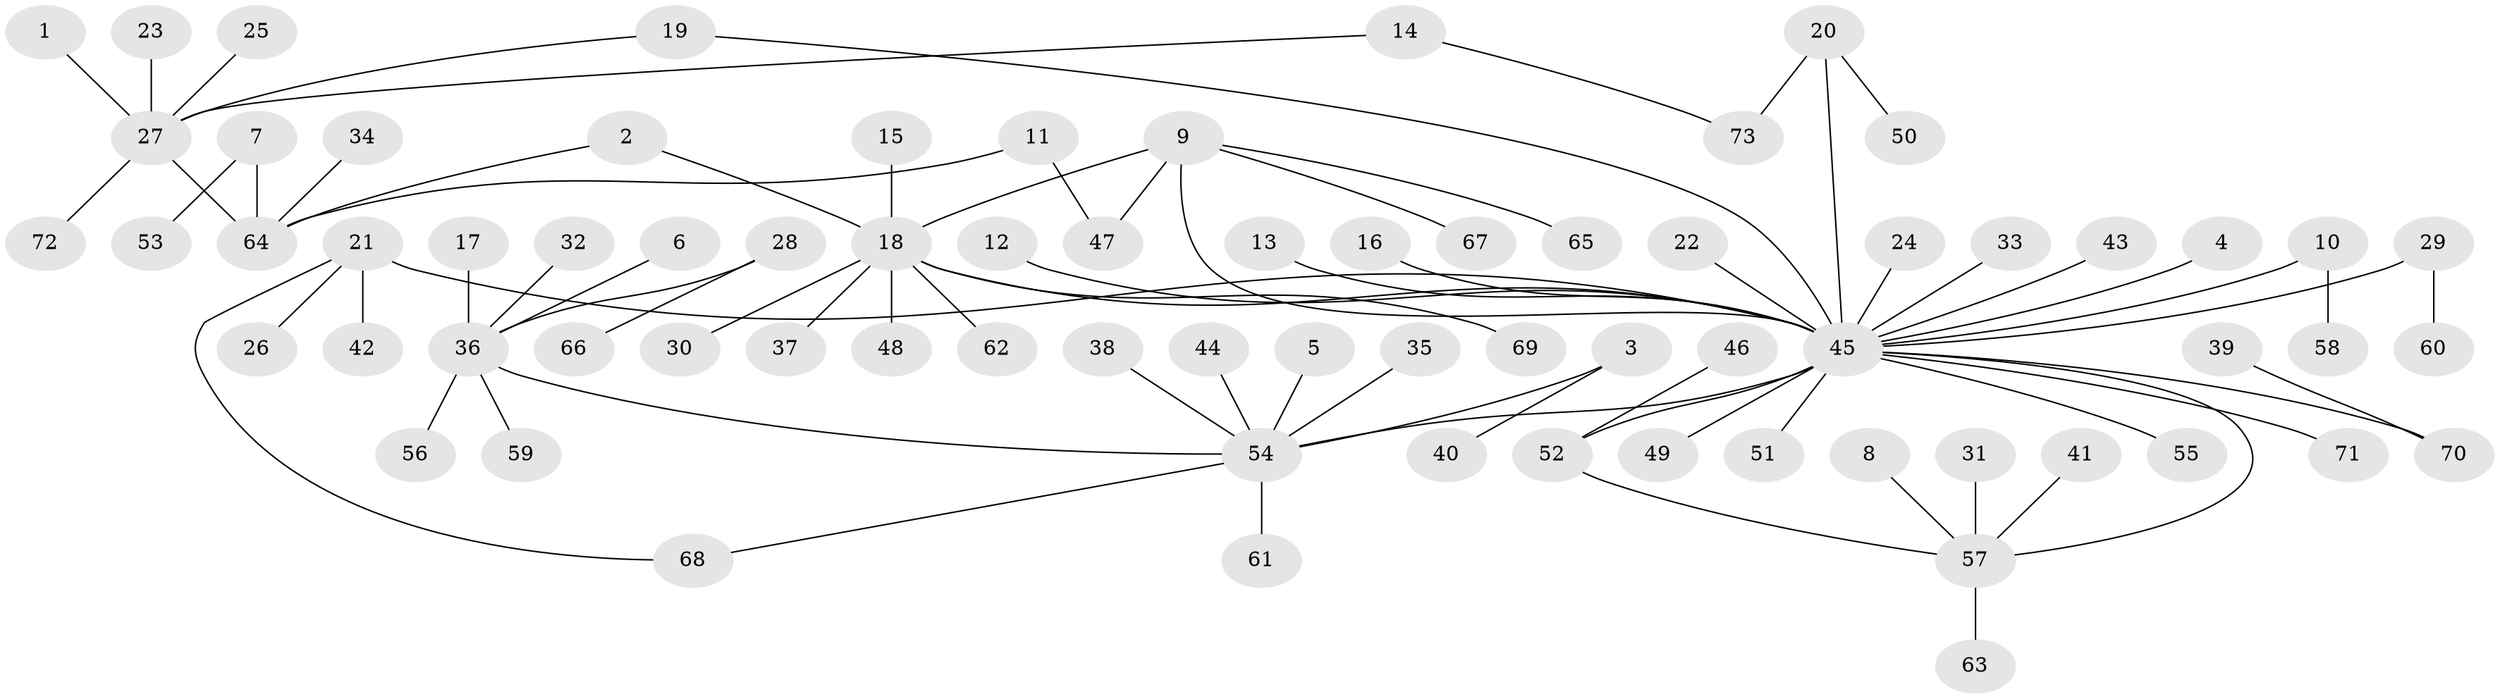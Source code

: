 // original degree distribution, {25: 0.008333333333333333, 3: 0.1, 8: 0.016666666666666666, 10: 0.016666666666666666, 7: 0.008333333333333333, 6: 0.016666666666666666, 2: 0.21666666666666667, 5: 0.016666666666666666, 1: 0.6}
// Generated by graph-tools (version 1.1) at 2025/36/03/04/25 23:36:42]
// undirected, 73 vertices, 78 edges
graph export_dot {
  node [color=gray90,style=filled];
  1;
  2;
  3;
  4;
  5;
  6;
  7;
  8;
  9;
  10;
  11;
  12;
  13;
  14;
  15;
  16;
  17;
  18;
  19;
  20;
  21;
  22;
  23;
  24;
  25;
  26;
  27;
  28;
  29;
  30;
  31;
  32;
  33;
  34;
  35;
  36;
  37;
  38;
  39;
  40;
  41;
  42;
  43;
  44;
  45;
  46;
  47;
  48;
  49;
  50;
  51;
  52;
  53;
  54;
  55;
  56;
  57;
  58;
  59;
  60;
  61;
  62;
  63;
  64;
  65;
  66;
  67;
  68;
  69;
  70;
  71;
  72;
  73;
  1 -- 27 [weight=1.0];
  2 -- 18 [weight=1.0];
  2 -- 64 [weight=1.0];
  3 -- 40 [weight=1.0];
  3 -- 54 [weight=1.0];
  4 -- 45 [weight=1.0];
  5 -- 54 [weight=1.0];
  6 -- 36 [weight=1.0];
  7 -- 53 [weight=1.0];
  7 -- 64 [weight=1.0];
  8 -- 57 [weight=1.0];
  9 -- 18 [weight=1.0];
  9 -- 45 [weight=1.0];
  9 -- 47 [weight=1.0];
  9 -- 65 [weight=1.0];
  9 -- 67 [weight=1.0];
  10 -- 45 [weight=1.0];
  10 -- 58 [weight=1.0];
  11 -- 47 [weight=1.0];
  11 -- 64 [weight=1.0];
  12 -- 45 [weight=1.0];
  13 -- 45 [weight=1.0];
  14 -- 27 [weight=1.0];
  14 -- 73 [weight=1.0];
  15 -- 18 [weight=1.0];
  16 -- 45 [weight=1.0];
  17 -- 36 [weight=1.0];
  18 -- 30 [weight=1.0];
  18 -- 37 [weight=1.0];
  18 -- 45 [weight=1.0];
  18 -- 48 [weight=1.0];
  18 -- 62 [weight=1.0];
  18 -- 69 [weight=1.0];
  19 -- 27 [weight=1.0];
  19 -- 45 [weight=1.0];
  20 -- 45 [weight=1.0];
  20 -- 50 [weight=1.0];
  20 -- 73 [weight=1.0];
  21 -- 26 [weight=1.0];
  21 -- 42 [weight=1.0];
  21 -- 45 [weight=1.0];
  21 -- 68 [weight=1.0];
  22 -- 45 [weight=1.0];
  23 -- 27 [weight=1.0];
  24 -- 45 [weight=1.0];
  25 -- 27 [weight=1.0];
  27 -- 64 [weight=1.0];
  27 -- 72 [weight=1.0];
  28 -- 36 [weight=1.0];
  28 -- 66 [weight=1.0];
  29 -- 45 [weight=1.0];
  29 -- 60 [weight=1.0];
  31 -- 57 [weight=1.0];
  32 -- 36 [weight=1.0];
  33 -- 45 [weight=1.0];
  34 -- 64 [weight=1.0];
  35 -- 54 [weight=1.0];
  36 -- 54 [weight=1.0];
  36 -- 56 [weight=1.0];
  36 -- 59 [weight=1.0];
  38 -- 54 [weight=1.0];
  39 -- 70 [weight=1.0];
  41 -- 57 [weight=1.0];
  43 -- 45 [weight=1.0];
  44 -- 54 [weight=1.0];
  45 -- 49 [weight=1.0];
  45 -- 51 [weight=1.0];
  45 -- 52 [weight=1.0];
  45 -- 54 [weight=1.0];
  45 -- 55 [weight=1.0];
  45 -- 57 [weight=1.0];
  45 -- 70 [weight=1.0];
  45 -- 71 [weight=1.0];
  46 -- 52 [weight=1.0];
  52 -- 57 [weight=1.0];
  54 -- 61 [weight=1.0];
  54 -- 68 [weight=1.0];
  57 -- 63 [weight=1.0];
}
